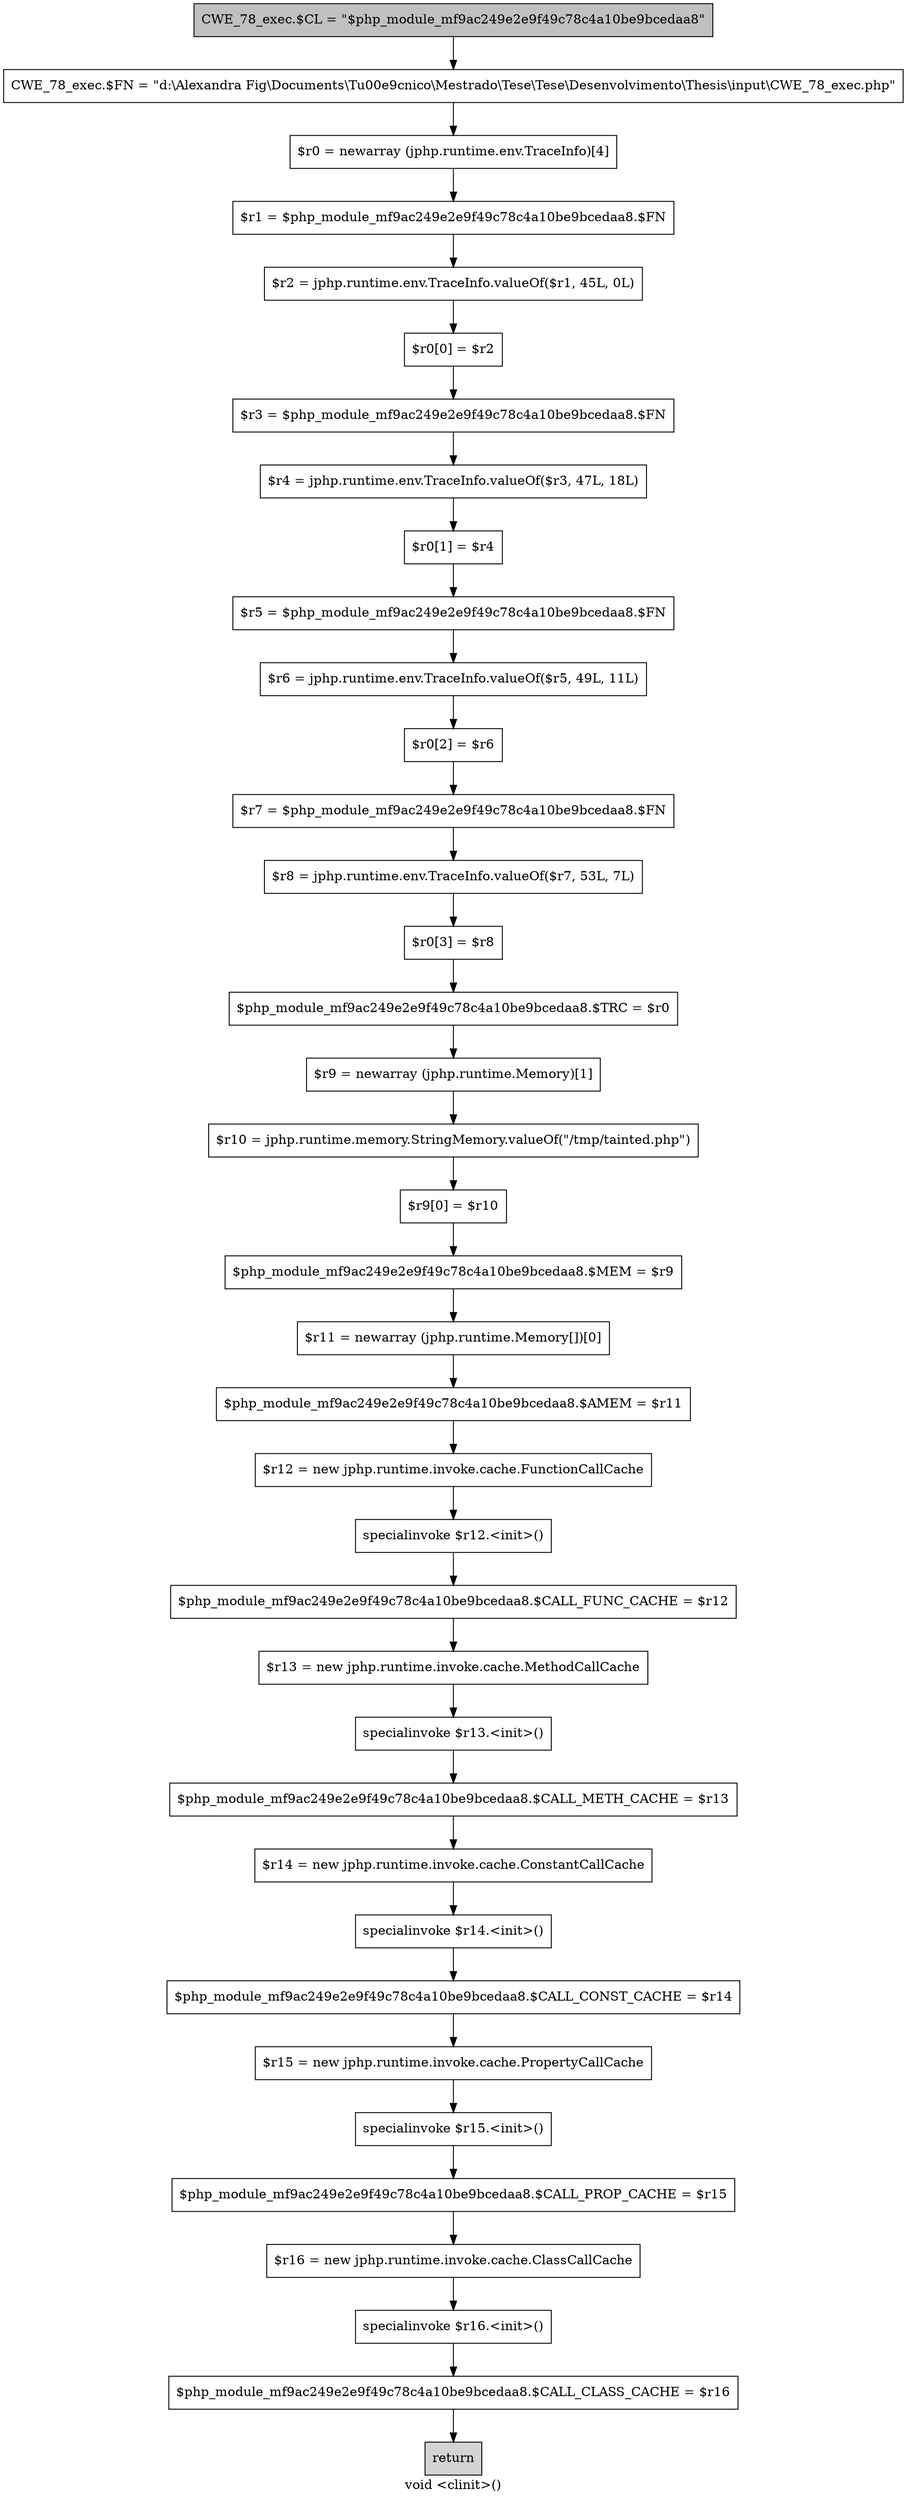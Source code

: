 digraph "void <clinit>()" {
    label="void <clinit>()";
    node [shape=box];
    "0" [style=filled,fillcolor=gray,label="CWE_78_exec.$CL = \"$php_module_mf9ac249e2e9f49c78c4a10be9bcedaa8\"",];
    "1" [label="CWE_78_exec.$FN = \"d:\\Alexandra Fig\\Documents\\T\u00e9cnico\\Mestrado\\Tese\\Tese\\Desenvolvimento\\Thesis\\input\\CWE_78_exec.php\"",];
    "0"->"1";
    "2" [label="$r0 = newarray (jphp.runtime.env.TraceInfo)[4]",];
    "1"->"2";
    "3" [label="$r1 = $php_module_mf9ac249e2e9f49c78c4a10be9bcedaa8.$FN",];
    "2"->"3";
    "4" [label="$r2 = jphp.runtime.env.TraceInfo.valueOf($r1, 45L, 0L)",];
    "3"->"4";
    "5" [label="$r0[0] = $r2",];
    "4"->"5";
    "6" [label="$r3 = $php_module_mf9ac249e2e9f49c78c4a10be9bcedaa8.$FN",];
    "5"->"6";
    "7" [label="$r4 = jphp.runtime.env.TraceInfo.valueOf($r3, 47L, 18L)",];
    "6"->"7";
    "8" [label="$r0[1] = $r4",];
    "7"->"8";
    "9" [label="$r5 = $php_module_mf9ac249e2e9f49c78c4a10be9bcedaa8.$FN",];
    "8"->"9";
    "10" [label="$r6 = jphp.runtime.env.TraceInfo.valueOf($r5, 49L, 11L)",];
    "9"->"10";
    "11" [label="$r0[2] = $r6",];
    "10"->"11";
    "12" [label="$r7 = $php_module_mf9ac249e2e9f49c78c4a10be9bcedaa8.$FN",];
    "11"->"12";
    "13" [label="$r8 = jphp.runtime.env.TraceInfo.valueOf($r7, 53L, 7L)",];
    "12"->"13";
    "14" [label="$r0[3] = $r8",];
    "13"->"14";
    "15" [label="$php_module_mf9ac249e2e9f49c78c4a10be9bcedaa8.$TRC = $r0",];
    "14"->"15";
    "16" [label="$r9 = newarray (jphp.runtime.Memory)[1]",];
    "15"->"16";
    "17" [label="$r10 = jphp.runtime.memory.StringMemory.valueOf(\"/tmp/tainted.php\")",];
    "16"->"17";
    "18" [label="$r9[0] = $r10",];
    "17"->"18";
    "19" [label="$php_module_mf9ac249e2e9f49c78c4a10be9bcedaa8.$MEM = $r9",];
    "18"->"19";
    "20" [label="$r11 = newarray (jphp.runtime.Memory[])[0]",];
    "19"->"20";
    "21" [label="$php_module_mf9ac249e2e9f49c78c4a10be9bcedaa8.$AMEM = $r11",];
    "20"->"21";
    "22" [label="$r12 = new jphp.runtime.invoke.cache.FunctionCallCache",];
    "21"->"22";
    "23" [label="specialinvoke $r12.<init>()",];
    "22"->"23";
    "24" [label="$php_module_mf9ac249e2e9f49c78c4a10be9bcedaa8.$CALL_FUNC_CACHE = $r12",];
    "23"->"24";
    "25" [label="$r13 = new jphp.runtime.invoke.cache.MethodCallCache",];
    "24"->"25";
    "26" [label="specialinvoke $r13.<init>()",];
    "25"->"26";
    "27" [label="$php_module_mf9ac249e2e9f49c78c4a10be9bcedaa8.$CALL_METH_CACHE = $r13",];
    "26"->"27";
    "28" [label="$r14 = new jphp.runtime.invoke.cache.ConstantCallCache",];
    "27"->"28";
    "29" [label="specialinvoke $r14.<init>()",];
    "28"->"29";
    "30" [label="$php_module_mf9ac249e2e9f49c78c4a10be9bcedaa8.$CALL_CONST_CACHE = $r14",];
    "29"->"30";
    "31" [label="$r15 = new jphp.runtime.invoke.cache.PropertyCallCache",];
    "30"->"31";
    "32" [label="specialinvoke $r15.<init>()",];
    "31"->"32";
    "33" [label="$php_module_mf9ac249e2e9f49c78c4a10be9bcedaa8.$CALL_PROP_CACHE = $r15",];
    "32"->"33";
    "34" [label="$r16 = new jphp.runtime.invoke.cache.ClassCallCache",];
    "33"->"34";
    "35" [label="specialinvoke $r16.<init>()",];
    "34"->"35";
    "36" [label="$php_module_mf9ac249e2e9f49c78c4a10be9bcedaa8.$CALL_CLASS_CACHE = $r16",];
    "35"->"36";
    "37" [style=filled,fillcolor=lightgray,label="return",];
    "36"->"37";
}
